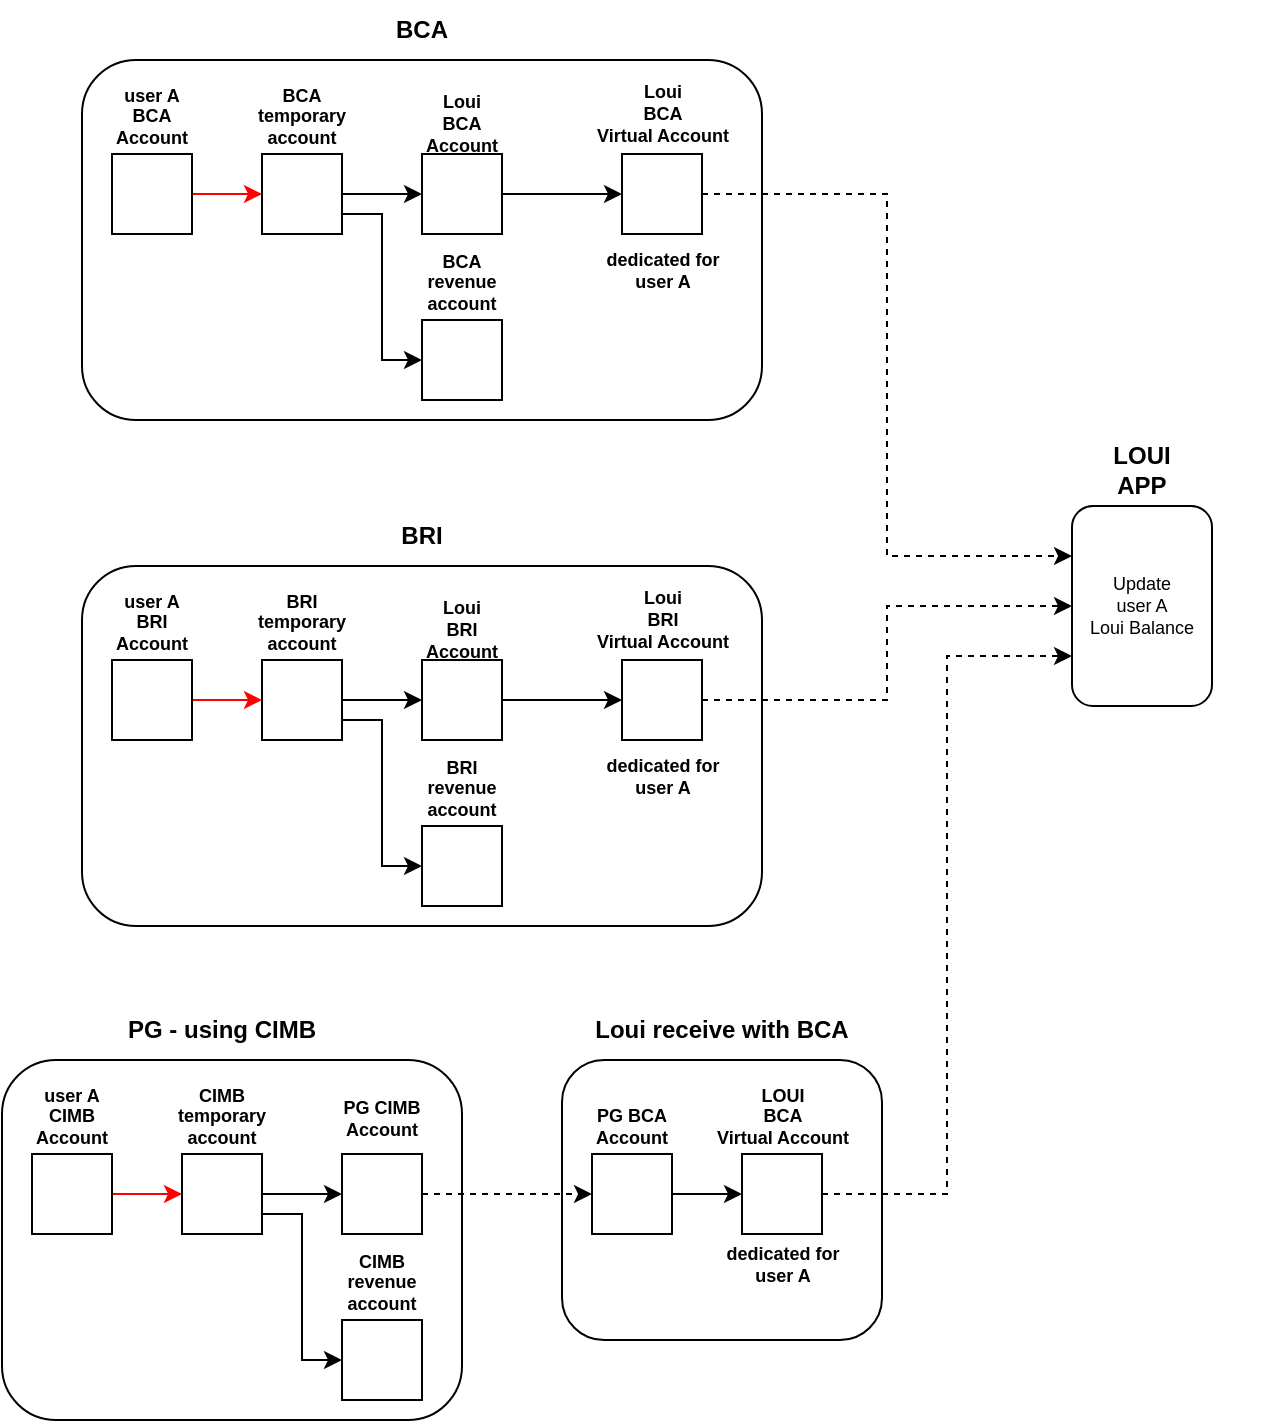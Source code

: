 <mxfile version="17.4.0" type="github"><diagram id="LYGGP6K0BPZwIDO1-FL7" name="Page-1"><mxGraphModel dx="1117" dy="657" grid="1" gridSize="10" guides="1" tooltips="1" connect="1" arrows="1" fold="1" page="1" pageScale="1" pageWidth="850" pageHeight="1100" math="0" shadow="0"><root><mxCell id="0"/><mxCell id="1" parent="0"/><mxCell id="1HbeBO_JYKJB_reM_wjR-1" value="" style="rounded=1;whiteSpace=wrap;html=1;" vertex="1" parent="1"><mxGeometry x="170" y="120" width="340" height="180" as="geometry"/></mxCell><mxCell id="1HbeBO_JYKJB_reM_wjR-2" value="BCA" style="text;html=1;strokeColor=none;fillColor=none;align=center;verticalAlign=middle;whiteSpace=wrap;rounded=0;fontStyle=1" vertex="1" parent="1"><mxGeometry x="270" y="90" width="140" height="30" as="geometry"/></mxCell><mxCell id="1HbeBO_JYKJB_reM_wjR-14" style="edgeStyle=orthogonalEdgeStyle;rounded=0;orthogonalLoop=1;jettySize=auto;html=1;exitX=1;exitY=0.5;exitDx=0;exitDy=0;fontSize=10;strokeColor=#FF0000;" edge="1" parent="1" source="1HbeBO_JYKJB_reM_wjR-3" target="1HbeBO_JYKJB_reM_wjR-4"><mxGeometry relative="1" as="geometry"/></mxCell><mxCell id="1HbeBO_JYKJB_reM_wjR-3" value="" style="rounded=0;whiteSpace=wrap;html=1;" vertex="1" parent="1"><mxGeometry x="185" y="167" width="40" height="40" as="geometry"/></mxCell><mxCell id="1HbeBO_JYKJB_reM_wjR-17" style="edgeStyle=orthogonalEdgeStyle;rounded=0;orthogonalLoop=1;jettySize=auto;html=1;exitX=1;exitY=0.5;exitDx=0;exitDy=0;entryX=0;entryY=0.5;entryDx=0;entryDy=0;fontSize=10;" edge="1" parent="1" source="1HbeBO_JYKJB_reM_wjR-4" target="1HbeBO_JYKJB_reM_wjR-5"><mxGeometry relative="1" as="geometry"/></mxCell><mxCell id="1HbeBO_JYKJB_reM_wjR-18" style="edgeStyle=orthogonalEdgeStyle;rounded=0;orthogonalLoop=1;jettySize=auto;html=1;exitX=1;exitY=0.75;exitDx=0;exitDy=0;entryX=0;entryY=0.5;entryDx=0;entryDy=0;fontSize=10;" edge="1" parent="1" source="1HbeBO_JYKJB_reM_wjR-4" target="1HbeBO_JYKJB_reM_wjR-12"><mxGeometry relative="1" as="geometry"/></mxCell><mxCell id="1HbeBO_JYKJB_reM_wjR-4" value="" style="rounded=0;whiteSpace=wrap;html=1;" vertex="1" parent="1"><mxGeometry x="260" y="167" width="40" height="40" as="geometry"/></mxCell><mxCell id="1HbeBO_JYKJB_reM_wjR-25" style="edgeStyle=orthogonalEdgeStyle;rounded=0;orthogonalLoop=1;jettySize=auto;html=1;exitX=1;exitY=0.5;exitDx=0;exitDy=0;entryX=0;entryY=0.5;entryDx=0;entryDy=0;fontSize=9;strokeColor=#000000;fontColor=#000000;fontStyle=1" edge="1" parent="1" source="1HbeBO_JYKJB_reM_wjR-5" target="1HbeBO_JYKJB_reM_wjR-22"><mxGeometry relative="1" as="geometry"/></mxCell><mxCell id="1HbeBO_JYKJB_reM_wjR-5" value="" style="rounded=0;whiteSpace=wrap;html=1;" vertex="1" parent="1"><mxGeometry x="340" y="167" width="40" height="40" as="geometry"/></mxCell><mxCell id="1HbeBO_JYKJB_reM_wjR-9" value="&lt;span style=&quot;font-size: 9px;&quot;&gt;Loui&lt;br style=&quot;font-size: 9px;&quot;&gt;&lt;/span&gt;BCA&lt;br style=&quot;font-size: 9px;&quot;&gt;Account" style="text;html=1;strokeColor=none;fillColor=none;align=center;verticalAlign=middle;whiteSpace=wrap;rounded=0;fontStyle=1;fontSize=9;" vertex="1" parent="1"><mxGeometry x="335" y="137" width="50" height="30" as="geometry"/></mxCell><mxCell id="1HbeBO_JYKJB_reM_wjR-10" value="&lt;font style=&quot;font-size: 9px&quot;&gt;BCA&lt;br&gt;temporary&lt;br style=&quot;font-size: 9px&quot;&gt;&lt;/font&gt;account" style="text;html=1;strokeColor=none;fillColor=none;align=center;verticalAlign=bottom;whiteSpace=wrap;rounded=0;fontStyle=1;fontSize=9;" vertex="1" parent="1"><mxGeometry x="255" y="137" width="50" height="30" as="geometry"/></mxCell><mxCell id="1HbeBO_JYKJB_reM_wjR-11" value="user A&lt;br&gt;BCA Account" style="text;html=1;strokeColor=none;fillColor=none;align=center;verticalAlign=bottom;whiteSpace=wrap;rounded=0;fontStyle=1;fontSize=9;" vertex="1" parent="1"><mxGeometry x="180" y="137" width="50" height="30" as="geometry"/></mxCell><mxCell id="1HbeBO_JYKJB_reM_wjR-12" value="" style="rounded=0;whiteSpace=wrap;html=1;" vertex="1" parent="1"><mxGeometry x="340" y="250" width="40" height="40" as="geometry"/></mxCell><mxCell id="1HbeBO_JYKJB_reM_wjR-15" value="BCA&lt;br&gt;revenue&lt;br&gt;account" style="text;html=1;strokeColor=none;fillColor=none;align=center;verticalAlign=bottom;whiteSpace=wrap;rounded=0;fontStyle=1;fontSize=9;" vertex="1" parent="1"><mxGeometry x="335" y="220" width="50" height="30" as="geometry"/></mxCell><mxCell id="1HbeBO_JYKJB_reM_wjR-27" style="edgeStyle=orthogonalEdgeStyle;rounded=0;orthogonalLoop=1;jettySize=auto;html=1;exitX=1;exitY=0.5;exitDx=0;exitDy=0;entryX=0;entryY=0.25;entryDx=0;entryDy=0;fontSize=9;fontColor=#000000;strokeColor=#000000;dashed=1;" edge="1" parent="1" source="1HbeBO_JYKJB_reM_wjR-22" target="1HbeBO_JYKJB_reM_wjR-26"><mxGeometry relative="1" as="geometry"/></mxCell><mxCell id="1HbeBO_JYKJB_reM_wjR-22" value="" style="rounded=0;whiteSpace=wrap;html=1;" vertex="1" parent="1"><mxGeometry x="440" y="167" width="40" height="40" as="geometry"/></mxCell><mxCell id="1HbeBO_JYKJB_reM_wjR-23" value="&lt;span style=&quot;font-size: 9px&quot;&gt;Loui&lt;br style=&quot;font-size: 9px&quot;&gt;&lt;/span&gt;BCA&lt;br style=&quot;font-size: 9px&quot;&gt;Virtual Account" style="text;html=1;strokeColor=none;fillColor=none;align=center;verticalAlign=middle;whiteSpace=wrap;rounded=0;fontStyle=1;fontSize=9;" vertex="1" parent="1"><mxGeometry x="422.5" y="132" width="75" height="30" as="geometry"/></mxCell><mxCell id="1HbeBO_JYKJB_reM_wjR-24" value="dedicated for&lt;br&gt;user A" style="text;html=1;strokeColor=none;fillColor=none;align=center;verticalAlign=middle;whiteSpace=wrap;rounded=0;fontStyle=1;fontSize=9;" vertex="1" parent="1"><mxGeometry x="422.5" y="210" width="75" height="30" as="geometry"/></mxCell><mxCell id="1HbeBO_JYKJB_reM_wjR-26" value="Update&lt;br&gt;user A&lt;br&gt;Loui Balance" style="rounded=1;whiteSpace=wrap;html=1;fontSize=9;fontColor=#000000;" vertex="1" parent="1"><mxGeometry x="665" y="343" width="70" height="100" as="geometry"/></mxCell><mxCell id="1HbeBO_JYKJB_reM_wjR-28" value="LOUI&lt;br&gt;APP" style="text;html=1;strokeColor=none;fillColor=none;align=center;verticalAlign=middle;whiteSpace=wrap;rounded=0;fontStyle=1" vertex="1" parent="1"><mxGeometry x="630" y="310" width="140" height="30" as="geometry"/></mxCell><mxCell id="1HbeBO_JYKJB_reM_wjR-29" value="" style="rounded=1;whiteSpace=wrap;html=1;" vertex="1" parent="1"><mxGeometry x="170" y="373" width="340" height="180" as="geometry"/></mxCell><mxCell id="1HbeBO_JYKJB_reM_wjR-30" value="BRI" style="text;html=1;strokeColor=none;fillColor=none;align=center;verticalAlign=middle;whiteSpace=wrap;rounded=0;fontStyle=1" vertex="1" parent="1"><mxGeometry x="270" y="343" width="140" height="30" as="geometry"/></mxCell><mxCell id="1HbeBO_JYKJB_reM_wjR-31" style="edgeStyle=orthogonalEdgeStyle;rounded=0;orthogonalLoop=1;jettySize=auto;html=1;exitX=1;exitY=0.5;exitDx=0;exitDy=0;fontSize=10;strokeColor=#FF0000;" edge="1" parent="1" source="1HbeBO_JYKJB_reM_wjR-32" target="1HbeBO_JYKJB_reM_wjR-35"><mxGeometry relative="1" as="geometry"/></mxCell><mxCell id="1HbeBO_JYKJB_reM_wjR-32" value="" style="rounded=0;whiteSpace=wrap;html=1;" vertex="1" parent="1"><mxGeometry x="185" y="420" width="40" height="40" as="geometry"/></mxCell><mxCell id="1HbeBO_JYKJB_reM_wjR-33" style="edgeStyle=orthogonalEdgeStyle;rounded=0;orthogonalLoop=1;jettySize=auto;html=1;exitX=1;exitY=0.5;exitDx=0;exitDy=0;entryX=0;entryY=0.5;entryDx=0;entryDy=0;fontSize=10;" edge="1" parent="1" source="1HbeBO_JYKJB_reM_wjR-35" target="1HbeBO_JYKJB_reM_wjR-37"><mxGeometry relative="1" as="geometry"/></mxCell><mxCell id="1HbeBO_JYKJB_reM_wjR-34" style="edgeStyle=orthogonalEdgeStyle;rounded=0;orthogonalLoop=1;jettySize=auto;html=1;exitX=1;exitY=0.75;exitDx=0;exitDy=0;entryX=0;entryY=0.5;entryDx=0;entryDy=0;fontSize=10;" edge="1" parent="1" source="1HbeBO_JYKJB_reM_wjR-35" target="1HbeBO_JYKJB_reM_wjR-41"><mxGeometry relative="1" as="geometry"/></mxCell><mxCell id="1HbeBO_JYKJB_reM_wjR-35" value="" style="rounded=0;whiteSpace=wrap;html=1;" vertex="1" parent="1"><mxGeometry x="260" y="420" width="40" height="40" as="geometry"/></mxCell><mxCell id="1HbeBO_JYKJB_reM_wjR-36" style="edgeStyle=orthogonalEdgeStyle;rounded=0;orthogonalLoop=1;jettySize=auto;html=1;exitX=1;exitY=0.5;exitDx=0;exitDy=0;entryX=0;entryY=0.5;entryDx=0;entryDy=0;fontSize=9;strokeColor=#000000;fontColor=#000000;fontStyle=1" edge="1" parent="1" source="1HbeBO_JYKJB_reM_wjR-37" target="1HbeBO_JYKJB_reM_wjR-43"><mxGeometry relative="1" as="geometry"/></mxCell><mxCell id="1HbeBO_JYKJB_reM_wjR-37" value="" style="rounded=0;whiteSpace=wrap;html=1;" vertex="1" parent="1"><mxGeometry x="340" y="420" width="40" height="40" as="geometry"/></mxCell><mxCell id="1HbeBO_JYKJB_reM_wjR-38" value="&lt;span style=&quot;font-size: 9px&quot;&gt;Loui&lt;br style=&quot;font-size: 9px&quot;&gt;&lt;/span&gt;BRI&lt;br style=&quot;font-size: 9px&quot;&gt;Account" style="text;html=1;strokeColor=none;fillColor=none;align=center;verticalAlign=middle;whiteSpace=wrap;rounded=0;fontStyle=1;fontSize=9;" vertex="1" parent="1"><mxGeometry x="335" y="390" width="50" height="30" as="geometry"/></mxCell><mxCell id="1HbeBO_JYKJB_reM_wjR-39" value="&lt;font style=&quot;font-size: 9px&quot;&gt;BRI&lt;br&gt;temporary&lt;br style=&quot;font-size: 9px&quot;&gt;&lt;/font&gt;account" style="text;html=1;strokeColor=none;fillColor=none;align=center;verticalAlign=bottom;whiteSpace=wrap;rounded=0;fontStyle=1;fontSize=9;" vertex="1" parent="1"><mxGeometry x="255" y="390" width="50" height="30" as="geometry"/></mxCell><mxCell id="1HbeBO_JYKJB_reM_wjR-40" value="user A&lt;br&gt;BRI Account" style="text;html=1;strokeColor=none;fillColor=none;align=center;verticalAlign=bottom;whiteSpace=wrap;rounded=0;fontStyle=1;fontSize=9;" vertex="1" parent="1"><mxGeometry x="180" y="390" width="50" height="30" as="geometry"/></mxCell><mxCell id="1HbeBO_JYKJB_reM_wjR-41" value="" style="rounded=0;whiteSpace=wrap;html=1;" vertex="1" parent="1"><mxGeometry x="340" y="503" width="40" height="40" as="geometry"/></mxCell><mxCell id="1HbeBO_JYKJB_reM_wjR-42" value="BRI&lt;br&gt;revenue&lt;br&gt;account" style="text;html=1;strokeColor=none;fillColor=none;align=center;verticalAlign=bottom;whiteSpace=wrap;rounded=0;fontStyle=1;fontSize=9;" vertex="1" parent="1"><mxGeometry x="335" y="473" width="50" height="30" as="geometry"/></mxCell><mxCell id="1HbeBO_JYKJB_reM_wjR-46" style="edgeStyle=orthogonalEdgeStyle;rounded=0;orthogonalLoop=1;jettySize=auto;html=1;exitX=1;exitY=0.5;exitDx=0;exitDy=0;entryX=0;entryY=0.5;entryDx=0;entryDy=0;fontSize=9;fontColor=#000000;strokeColor=#000000;dashed=1;" edge="1" parent="1" source="1HbeBO_JYKJB_reM_wjR-43" target="1HbeBO_JYKJB_reM_wjR-26"><mxGeometry relative="1" as="geometry"/></mxCell><mxCell id="1HbeBO_JYKJB_reM_wjR-43" value="" style="rounded=0;whiteSpace=wrap;html=1;" vertex="1" parent="1"><mxGeometry x="440" y="420" width="40" height="40" as="geometry"/></mxCell><mxCell id="1HbeBO_JYKJB_reM_wjR-44" value="&lt;span style=&quot;font-size: 9px&quot;&gt;Loui&lt;br style=&quot;font-size: 9px&quot;&gt;&lt;/span&gt;BRI&lt;br style=&quot;font-size: 9px&quot;&gt;Virtual Account" style="text;html=1;strokeColor=none;fillColor=none;align=center;verticalAlign=middle;whiteSpace=wrap;rounded=0;fontStyle=1;fontSize=9;" vertex="1" parent="1"><mxGeometry x="422.5" y="385" width="75" height="30" as="geometry"/></mxCell><mxCell id="1HbeBO_JYKJB_reM_wjR-45" value="dedicated for&lt;br&gt;user A" style="text;html=1;strokeColor=none;fillColor=none;align=center;verticalAlign=middle;whiteSpace=wrap;rounded=0;fontStyle=1;fontSize=9;" vertex="1" parent="1"><mxGeometry x="422.5" y="463" width="75" height="30" as="geometry"/></mxCell><mxCell id="1HbeBO_JYKJB_reM_wjR-47" value="" style="rounded=1;whiteSpace=wrap;html=1;" vertex="1" parent="1"><mxGeometry x="130" y="620" width="230" height="180" as="geometry"/></mxCell><mxCell id="1HbeBO_JYKJB_reM_wjR-48" value="PG - using CIMB" style="text;html=1;strokeColor=none;fillColor=none;align=center;verticalAlign=middle;whiteSpace=wrap;rounded=0;fontStyle=1" vertex="1" parent="1"><mxGeometry x="170" y="590" width="140" height="30" as="geometry"/></mxCell><mxCell id="1HbeBO_JYKJB_reM_wjR-49" style="edgeStyle=orthogonalEdgeStyle;rounded=0;orthogonalLoop=1;jettySize=auto;html=1;exitX=1;exitY=0.5;exitDx=0;exitDy=0;fontSize=10;strokeColor=#FF0000;" edge="1" parent="1" source="1HbeBO_JYKJB_reM_wjR-50" target="1HbeBO_JYKJB_reM_wjR-53"><mxGeometry relative="1" as="geometry"/></mxCell><mxCell id="1HbeBO_JYKJB_reM_wjR-50" value="" style="rounded=0;whiteSpace=wrap;html=1;" vertex="1" parent="1"><mxGeometry x="145" y="667" width="40" height="40" as="geometry"/></mxCell><mxCell id="1HbeBO_JYKJB_reM_wjR-51" style="edgeStyle=orthogonalEdgeStyle;rounded=0;orthogonalLoop=1;jettySize=auto;html=1;exitX=1;exitY=0.5;exitDx=0;exitDy=0;entryX=0;entryY=0.5;entryDx=0;entryDy=0;fontSize=10;" edge="1" parent="1" source="1HbeBO_JYKJB_reM_wjR-53" target="1HbeBO_JYKJB_reM_wjR-55"><mxGeometry relative="1" as="geometry"/></mxCell><mxCell id="1HbeBO_JYKJB_reM_wjR-52" style="edgeStyle=orthogonalEdgeStyle;rounded=0;orthogonalLoop=1;jettySize=auto;html=1;exitX=1;exitY=0.75;exitDx=0;exitDy=0;entryX=0;entryY=0.5;entryDx=0;entryDy=0;fontSize=10;" edge="1" parent="1" source="1HbeBO_JYKJB_reM_wjR-53" target="1HbeBO_JYKJB_reM_wjR-59"><mxGeometry relative="1" as="geometry"/></mxCell><mxCell id="1HbeBO_JYKJB_reM_wjR-53" value="" style="rounded=0;whiteSpace=wrap;html=1;" vertex="1" parent="1"><mxGeometry x="220" y="667" width="40" height="40" as="geometry"/></mxCell><mxCell id="1HbeBO_JYKJB_reM_wjR-55" value="" style="rounded=0;whiteSpace=wrap;html=1;" vertex="1" parent="1"><mxGeometry x="300" y="667" width="40" height="40" as="geometry"/></mxCell><mxCell id="1HbeBO_JYKJB_reM_wjR-56" value="PG CIMB&lt;br style=&quot;font-size: 9px&quot;&gt;Account" style="text;html=1;strokeColor=none;fillColor=none;align=center;verticalAlign=middle;whiteSpace=wrap;rounded=0;fontStyle=1;fontSize=9;" vertex="1" parent="1"><mxGeometry x="295" y="634" width="50" height="30" as="geometry"/></mxCell><mxCell id="1HbeBO_JYKJB_reM_wjR-57" value="&lt;font style=&quot;font-size: 9px&quot;&gt;CIMB&lt;br&gt;temporary&lt;br style=&quot;font-size: 9px&quot;&gt;&lt;/font&gt;account" style="text;html=1;strokeColor=none;fillColor=none;align=center;verticalAlign=bottom;whiteSpace=wrap;rounded=0;fontStyle=1;fontSize=9;" vertex="1" parent="1"><mxGeometry x="215" y="637" width="50" height="30" as="geometry"/></mxCell><mxCell id="1HbeBO_JYKJB_reM_wjR-58" value="user A&lt;br&gt;CIMB Account" style="text;html=1;strokeColor=none;fillColor=none;align=center;verticalAlign=bottom;whiteSpace=wrap;rounded=0;fontStyle=1;fontSize=9;" vertex="1" parent="1"><mxGeometry x="140" y="637" width="50" height="30" as="geometry"/></mxCell><mxCell id="1HbeBO_JYKJB_reM_wjR-59" value="" style="rounded=0;whiteSpace=wrap;html=1;" vertex="1" parent="1"><mxGeometry x="300" y="750" width="40" height="40" as="geometry"/></mxCell><mxCell id="1HbeBO_JYKJB_reM_wjR-60" value="CIMB&lt;br&gt;revenue&lt;br&gt;account" style="text;html=1;strokeColor=none;fillColor=none;align=center;verticalAlign=bottom;whiteSpace=wrap;rounded=0;fontStyle=1;fontSize=9;" vertex="1" parent="1"><mxGeometry x="295" y="720" width="50" height="30" as="geometry"/></mxCell><mxCell id="1HbeBO_JYKJB_reM_wjR-64" value="" style="rounded=1;whiteSpace=wrap;html=1;" vertex="1" parent="1"><mxGeometry x="410" y="620" width="160" height="140" as="geometry"/></mxCell><mxCell id="1HbeBO_JYKJB_reM_wjR-65" value="Loui receive with BCA" style="text;html=1;strokeColor=none;fillColor=none;align=center;verticalAlign=middle;whiteSpace=wrap;rounded=0;fontStyle=1" vertex="1" parent="1"><mxGeometry x="420" y="590" width="140" height="30" as="geometry"/></mxCell><mxCell id="1HbeBO_JYKJB_reM_wjR-66" style="edgeStyle=orthogonalEdgeStyle;rounded=0;orthogonalLoop=1;jettySize=auto;html=1;exitX=1;exitY=0.5;exitDx=0;exitDy=0;fontSize=10;strokeColor=#000000;" edge="1" parent="1" source="1HbeBO_JYKJB_reM_wjR-67" target="1HbeBO_JYKJB_reM_wjR-70"><mxGeometry relative="1" as="geometry"/></mxCell><mxCell id="1HbeBO_JYKJB_reM_wjR-67" value="" style="rounded=0;whiteSpace=wrap;html=1;" vertex="1" parent="1"><mxGeometry x="425" y="667" width="40" height="40" as="geometry"/></mxCell><mxCell id="1HbeBO_JYKJB_reM_wjR-79" style="edgeStyle=orthogonalEdgeStyle;rounded=0;orthogonalLoop=1;jettySize=auto;html=1;exitX=1;exitY=0.5;exitDx=0;exitDy=0;entryX=0;entryY=0.75;entryDx=0;entryDy=0;dashed=1;fontSize=9;fontColor=#000000;strokeColor=#000000;" edge="1" parent="1" source="1HbeBO_JYKJB_reM_wjR-70" target="1HbeBO_JYKJB_reM_wjR-26"><mxGeometry relative="1" as="geometry"/></mxCell><mxCell id="1HbeBO_JYKJB_reM_wjR-70" value="" style="rounded=0;whiteSpace=wrap;html=1;" vertex="1" parent="1"><mxGeometry x="500" y="667" width="40" height="40" as="geometry"/></mxCell><mxCell id="1HbeBO_JYKJB_reM_wjR-73" value="LOUI&lt;br&gt;BCA&lt;br&gt;Virtual Account" style="text;html=1;strokeColor=none;fillColor=none;align=center;verticalAlign=bottom;whiteSpace=wrap;rounded=0;fontStyle=1;fontSize=9;" vertex="1" parent="1"><mxGeometry x="477.5" y="637" width="85" height="30" as="geometry"/></mxCell><mxCell id="1HbeBO_JYKJB_reM_wjR-74" value="PG BCA&lt;br&gt;Account" style="text;html=1;strokeColor=none;fillColor=none;align=center;verticalAlign=bottom;whiteSpace=wrap;rounded=0;fontStyle=1;fontSize=9;" vertex="1" parent="1"><mxGeometry x="420" y="637" width="50" height="30" as="geometry"/></mxCell><mxCell id="1HbeBO_JYKJB_reM_wjR-77" value="dedicated for&lt;br&gt;user A" style="text;html=1;strokeColor=none;fillColor=none;align=center;verticalAlign=middle;whiteSpace=wrap;rounded=0;fontStyle=1;fontSize=9;" vertex="1" parent="1"><mxGeometry x="482.5" y="707" width="75" height="30" as="geometry"/></mxCell><mxCell id="1HbeBO_JYKJB_reM_wjR-78" style="edgeStyle=orthogonalEdgeStyle;rounded=0;orthogonalLoop=1;jettySize=auto;html=1;exitX=1;exitY=0.5;exitDx=0;exitDy=0;entryX=0;entryY=0.5;entryDx=0;entryDy=0;fontSize=9;fontColor=#000000;strokeColor=#000000;dashed=1;" edge="1" parent="1" source="1HbeBO_JYKJB_reM_wjR-55" target="1HbeBO_JYKJB_reM_wjR-67"><mxGeometry relative="1" as="geometry"/></mxCell></root></mxGraphModel></diagram></mxfile>